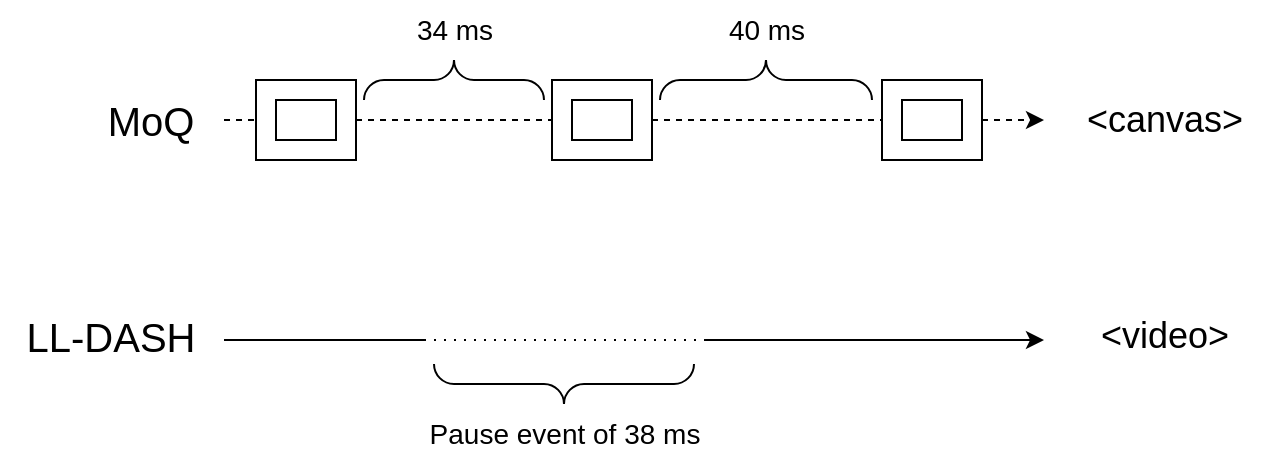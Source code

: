 <mxfile version="24.7.12">
  <diagram name="Page-1" id="2yW343g9DIp89ofm5E7c">
    <mxGraphModel dx="1368" dy="751" grid="1" gridSize="10" guides="1" tooltips="1" connect="1" arrows="1" fold="1" page="1" pageScale="1" pageWidth="850" pageHeight="1100" math="0" shadow="0">
      <root>
        <mxCell id="0" />
        <mxCell id="1" parent="0" />
        <mxCell id="G3xAbqQEGoSnrevAdHmW-15" value="" style="endArrow=none;html=1;rounded=0;dashed=1;entryX=0;entryY=0.5;entryDx=0;entryDy=0;entryPerimeter=0;endFill=0;" edge="1" parent="1" target="G3xAbqQEGoSnrevAdHmW-1">
          <mxGeometry width="50" height="50" relative="1" as="geometry">
            <mxPoint x="130" y="240" as="sourcePoint" />
            <mxPoint x="550" y="239.5" as="targetPoint" />
          </mxGeometry>
        </mxCell>
        <mxCell id="G3xAbqQEGoSnrevAdHmW-2" value="" style="verticalLabelPosition=bottom;verticalAlign=top;html=1;shape=mxgraph.basic.frame;dx=10;whiteSpace=wrap;" vertex="1" parent="1">
          <mxGeometry x="294" y="220" width="50" height="40" as="geometry" />
        </mxCell>
        <mxCell id="G3xAbqQEGoSnrevAdHmW-4" value="" style="verticalLabelPosition=bottom;shadow=0;dashed=0;align=center;html=1;verticalAlign=top;strokeWidth=1;shape=mxgraph.mockup.markup.curlyBrace;whiteSpace=wrap;strokeColor=#000000;" vertex="1" parent="1">
          <mxGeometry x="200" y="210" width="90" height="20" as="geometry" />
        </mxCell>
        <mxCell id="G3xAbqQEGoSnrevAdHmW-6" value="&lt;font style=&quot;font-size: 14px;&quot;&gt;34 ms&lt;/font&gt;" style="text;html=1;align=center;verticalAlign=middle;resizable=0;points=[];autosize=1;strokeColor=none;fillColor=none;" vertex="1" parent="1">
          <mxGeometry x="215" y="180" width="60" height="30" as="geometry" />
        </mxCell>
        <mxCell id="G3xAbqQEGoSnrevAdHmW-8" value="" style="verticalLabelPosition=bottom;verticalAlign=top;html=1;shape=mxgraph.basic.frame;dx=10;whiteSpace=wrap;" vertex="1" parent="1">
          <mxGeometry x="459" y="220" width="50" height="40" as="geometry" />
        </mxCell>
        <mxCell id="G3xAbqQEGoSnrevAdHmW-9" value="" style="verticalLabelPosition=bottom;shadow=0;dashed=0;align=center;html=1;verticalAlign=top;strokeWidth=1;shape=mxgraph.mockup.markup.curlyBrace;whiteSpace=wrap;strokeColor=#000000;" vertex="1" parent="1">
          <mxGeometry x="348" y="210" width="106" height="20" as="geometry" />
        </mxCell>
        <mxCell id="G3xAbqQEGoSnrevAdHmW-10" value="&lt;font style=&quot;font-size: 14px;&quot;&gt;40 ms&lt;/font&gt;" style="text;html=1;align=center;verticalAlign=middle;resizable=0;points=[];autosize=1;strokeColor=none;fillColor=none;" vertex="1" parent="1">
          <mxGeometry x="371" y="180" width="60" height="30" as="geometry" />
        </mxCell>
        <mxCell id="G3xAbqQEGoSnrevAdHmW-11" value="&lt;font style=&quot;font-size: 18px;&quot;&gt;&amp;lt;canvas&amp;gt;&lt;/font&gt;" style="text;html=1;align=center;verticalAlign=middle;resizable=0;points=[];autosize=1;strokeColor=none;fillColor=none;" vertex="1" parent="1">
          <mxGeometry x="550" y="220" width="100" height="40" as="geometry" />
        </mxCell>
        <mxCell id="G3xAbqQEGoSnrevAdHmW-13" value="" style="shape=image;html=1;verticalAlign=top;verticalLabelPosition=bottom;labelBackgroundColor=#ffffff;imageAspect=0;aspect=fixed;image=https://cdn4.iconfinder.com/data/icons/48-bubbles/48/24.TV-128.png" vertex="1" parent="1">
          <mxGeometry x="555" y="249" width="90" height="90" as="geometry" />
        </mxCell>
        <mxCell id="G3xAbqQEGoSnrevAdHmW-1" value="" style="verticalLabelPosition=bottom;verticalAlign=top;html=1;shape=mxgraph.basic.frame;dx=10;whiteSpace=wrap;" vertex="1" parent="1">
          <mxGeometry x="146" y="220" width="50" height="40" as="geometry" />
        </mxCell>
        <mxCell id="G3xAbqQEGoSnrevAdHmW-16" value="" style="endArrow=none;html=1;rounded=0;dashed=1;endFill=0;entryX=0;entryY=0.5;entryDx=0;entryDy=0;entryPerimeter=0;exitX=1;exitY=0.5;exitDx=0;exitDy=0;exitPerimeter=0;" edge="1" parent="1" source="G3xAbqQEGoSnrevAdHmW-1" target="G3xAbqQEGoSnrevAdHmW-2">
          <mxGeometry width="50" height="50" relative="1" as="geometry">
            <mxPoint x="210" y="240" as="sourcePoint" />
            <mxPoint x="260" y="240" as="targetPoint" />
          </mxGeometry>
        </mxCell>
        <mxCell id="G3xAbqQEGoSnrevAdHmW-17" value="" style="endArrow=none;html=1;rounded=0;dashed=1;endFill=0;entryX=0;entryY=0.5;entryDx=0;entryDy=0;entryPerimeter=0;exitX=1;exitY=0.5;exitDx=0;exitDy=0;exitPerimeter=0;" edge="1" parent="1" source="G3xAbqQEGoSnrevAdHmW-2" target="G3xAbqQEGoSnrevAdHmW-8">
          <mxGeometry width="50" height="50" relative="1" as="geometry">
            <mxPoint x="353" y="239.5" as="sourcePoint" />
            <mxPoint x="460" y="239.5" as="targetPoint" />
          </mxGeometry>
        </mxCell>
        <mxCell id="G3xAbqQEGoSnrevAdHmW-18" value="" style="endArrow=classic;html=1;rounded=0;dashed=1;endFill=1;exitX=1;exitY=0.5;exitDx=0;exitDy=0;exitPerimeter=0;" edge="1" parent="1" source="G3xAbqQEGoSnrevAdHmW-8">
          <mxGeometry width="50" height="50" relative="1" as="geometry">
            <mxPoint x="520" y="239.5" as="sourcePoint" />
            <mxPoint x="540" y="240" as="targetPoint" />
          </mxGeometry>
        </mxCell>
        <mxCell id="G3xAbqQEGoSnrevAdHmW-19" value="" style="endArrow=none;html=1;rounded=0;endFill=0;" edge="1" parent="1">
          <mxGeometry width="50" height="50" relative="1" as="geometry">
            <mxPoint x="130" y="350" as="sourcePoint" />
            <mxPoint x="230" y="350" as="targetPoint" />
          </mxGeometry>
        </mxCell>
        <mxCell id="G3xAbqQEGoSnrevAdHmW-20" value="" style="endArrow=none;html=1;rounded=0;endFill=0;dashed=1;dashPattern=1 4;" edge="1" parent="1">
          <mxGeometry width="50" height="50" relative="1" as="geometry">
            <mxPoint x="230" y="350" as="sourcePoint" />
            <mxPoint x="380" y="350" as="targetPoint" />
          </mxGeometry>
        </mxCell>
        <mxCell id="G3xAbqQEGoSnrevAdHmW-21" value="" style="endArrow=classic;html=1;rounded=0;endFill=1;" edge="1" parent="1">
          <mxGeometry width="50" height="50" relative="1" as="geometry">
            <mxPoint x="370" y="350" as="sourcePoint" />
            <mxPoint x="540" y="350" as="targetPoint" />
          </mxGeometry>
        </mxCell>
        <mxCell id="G3xAbqQEGoSnrevAdHmW-22" value="&lt;font style=&quot;font-size: 18px;&quot;&gt;&amp;lt;video&amp;gt;&lt;/font&gt;" style="text;html=1;align=center;verticalAlign=middle;resizable=0;points=[];autosize=1;strokeColor=none;fillColor=none;" vertex="1" parent="1">
          <mxGeometry x="555" y="328" width="90" height="40" as="geometry" />
        </mxCell>
        <mxCell id="G3xAbqQEGoSnrevAdHmW-23" value="" style="verticalLabelPosition=bottom;shadow=0;dashed=0;align=center;html=1;verticalAlign=top;strokeWidth=1;shape=mxgraph.mockup.markup.curlyBrace;whiteSpace=wrap;strokeColor=#000000;direction=west;" vertex="1" parent="1">
          <mxGeometry x="235" y="362" width="130" height="20" as="geometry" />
        </mxCell>
        <mxCell id="G3xAbqQEGoSnrevAdHmW-24" value="&lt;font style=&quot;font-size: 14px;&quot;&gt;Pause event of 38 ms&lt;/font&gt;" style="text;html=1;align=center;verticalAlign=middle;resizable=0;points=[];autosize=1;strokeColor=none;fillColor=none;" vertex="1" parent="1">
          <mxGeometry x="220" y="382" width="160" height="30" as="geometry" />
        </mxCell>
        <mxCell id="G3xAbqQEGoSnrevAdHmW-25" value="&lt;font style=&quot;font-size: 20px;&quot;&gt;MoQ&lt;/font&gt;" style="text;html=1;align=center;verticalAlign=middle;resizable=0;points=[];autosize=1;strokeColor=none;fillColor=none;" vertex="1" parent="1">
          <mxGeometry x="58" y="220" width="70" height="40" as="geometry" />
        </mxCell>
        <mxCell id="G3xAbqQEGoSnrevAdHmW-26" value="&lt;font style=&quot;font-size: 20px;&quot;&gt;LL-DASH&lt;/font&gt;" style="text;html=1;align=center;verticalAlign=middle;resizable=0;points=[];autosize=1;strokeColor=none;fillColor=none;" vertex="1" parent="1">
          <mxGeometry x="18" y="328" width="110" height="40" as="geometry" />
        </mxCell>
      </root>
    </mxGraphModel>
  </diagram>
</mxfile>
